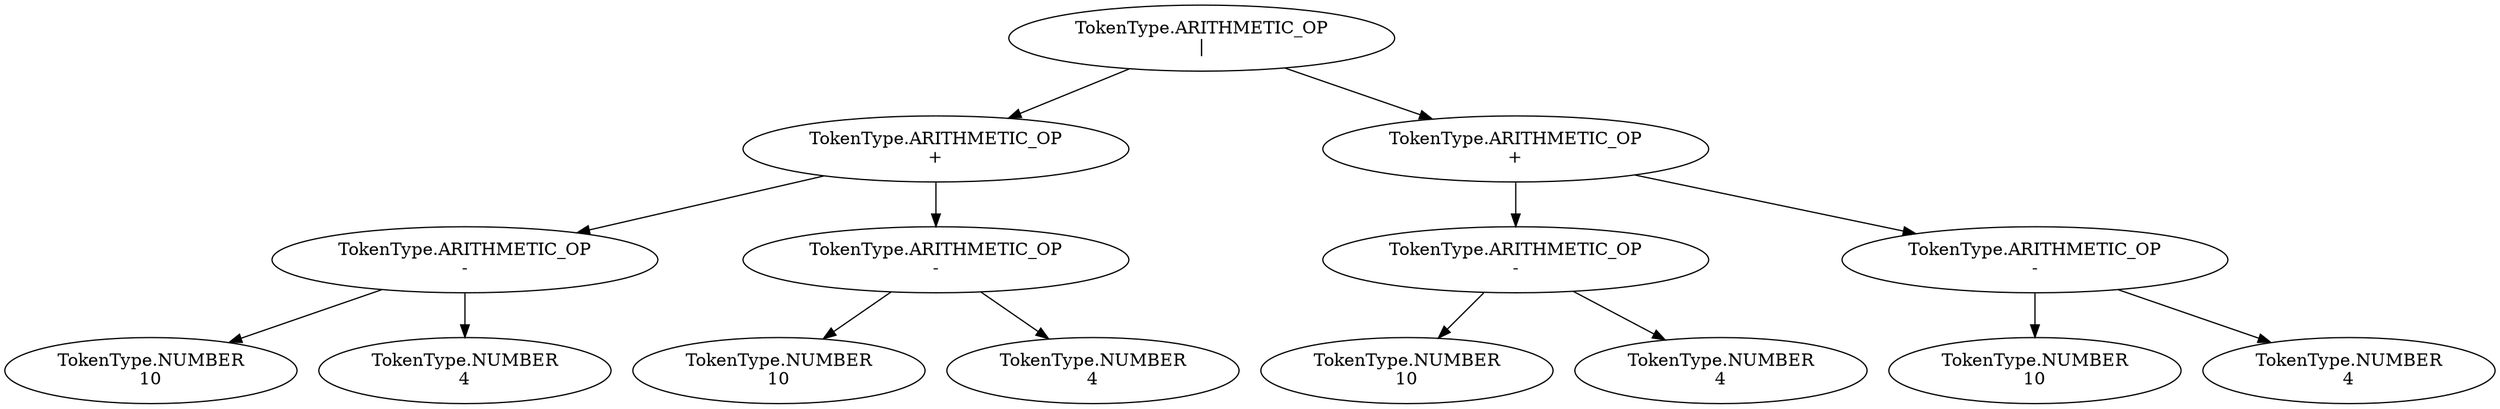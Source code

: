 digraph AST {
  node0 [label="TokenType.ARITHMETIC_OP\n|"];
  node1 [label="TokenType.ARITHMETIC_OP\n+"];
  node0 -> node1;
  node2 [label="TokenType.ARITHMETIC_OP\n-"];
  node1 -> node2;
  node3 [label="TokenType.NUMBER\n10"];
  node2 -> node3;
  node4 [label="TokenType.NUMBER\n4"];
  node2 -> node4;
  node5 [label="TokenType.ARITHMETIC_OP\n-"];
  node1 -> node5;
  node6 [label="TokenType.NUMBER\n10"];
  node5 -> node6;
  node7 [label="TokenType.NUMBER\n4"];
  node5 -> node7;
  node8 [label="TokenType.ARITHMETIC_OP\n+"];
  node0 -> node8;
  node9 [label="TokenType.ARITHMETIC_OP\n-"];
  node8 -> node9;
  node10 [label="TokenType.NUMBER\n10"];
  node9 -> node10;
  node11 [label="TokenType.NUMBER\n4"];
  node9 -> node11;
  node12 [label="TokenType.ARITHMETIC_OP\n-"];
  node8 -> node12;
  node13 [label="TokenType.NUMBER\n10"];
  node12 -> node13;
  node14 [label="TokenType.NUMBER\n4"];
  node12 -> node14;
}
